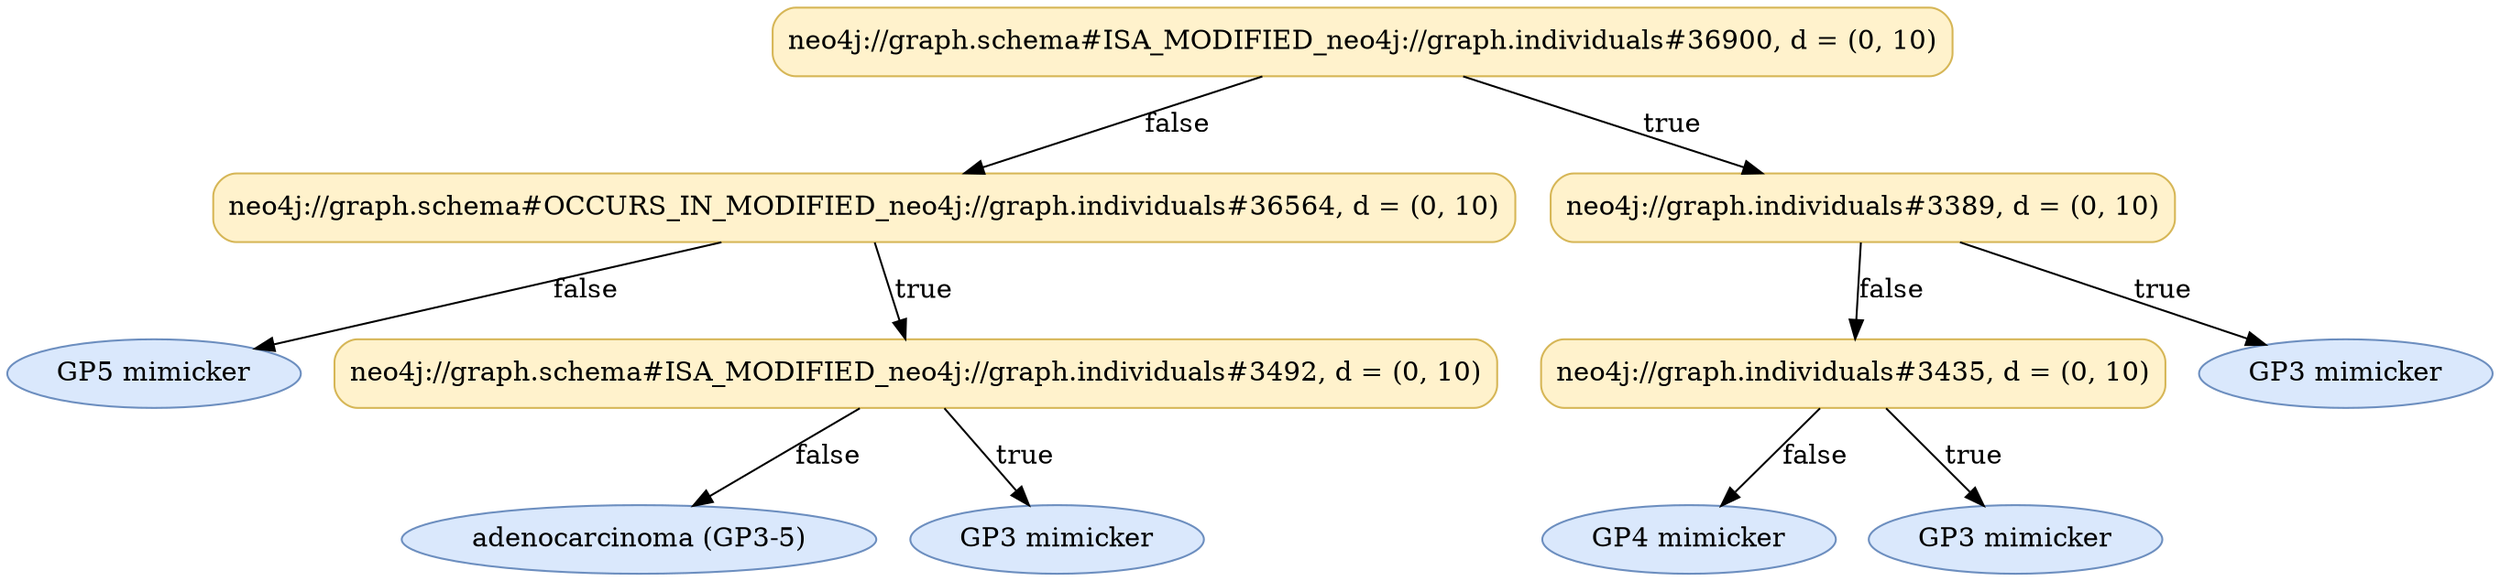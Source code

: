 digraph DT{
label=""
fontname="Times-Roman"
node[fontname="Times-Roman"];
Node1 [label="neo4j://graph.schema#ISA_MODIFIED_neo4j://graph.individuals#36900, d = (0, 10)", fillcolor="#FFF2CC", color="#D6B656", style="rounded,filled", shape="box"];
Node2 [label="neo4j://graph.schema#OCCURS_IN_MODIFIED_neo4j://graph.individuals#36564, d = (0, 10)", fillcolor="#FFF2CC", color="#D6B656", style="rounded,filled", shape="box"];
Node3 [label="GP5 mimicker", fillcolor="#DAE8FC", color="#6C8EBF", style="rounded,filled", shape="ellipse"];
Node2 -> Node3 [label="false"];
Node4 [label="neo4j://graph.schema#ISA_MODIFIED_neo4j://graph.individuals#3492, d = (0, 10)", fillcolor="#FFF2CC", color="#D6B656", style="rounded,filled", shape="box"];
Node5 [label="adenocarcinoma (GP3-5)", fillcolor="#DAE8FC", color="#6C8EBF", style="rounded,filled", shape="ellipse"];
Node4 -> Node5 [label="false"];
Node6 [label="GP3 mimicker", fillcolor="#DAE8FC", color="#6C8EBF", style="rounded,filled", shape="ellipse"];
Node4 -> Node6 [label="true"];
Node2 -> Node4 [label="true"];
Node1 -> Node2 [label="false"];
Node7 [label="neo4j://graph.individuals#3389, d = (0, 10)", fillcolor="#FFF2CC", color="#D6B656", style="rounded,filled", shape="box"];
Node8 [label="neo4j://graph.individuals#3435, d = (0, 10)", fillcolor="#FFF2CC", color="#D6B656", style="rounded,filled", shape="box"];
Node9 [label="GP4 mimicker", fillcolor="#DAE8FC", color="#6C8EBF", style="rounded,filled", shape="ellipse"];
Node8 -> Node9 [label="false"];
Node10 [label="GP3 mimicker", fillcolor="#DAE8FC", color="#6C8EBF", style="rounded,filled", shape="ellipse"];
Node8 -> Node10 [label="true"];
Node7 -> Node8 [label="false"];
Node11 [label="GP3 mimicker", fillcolor="#DAE8FC", color="#6C8EBF", style="rounded,filled", shape="ellipse"];
Node7 -> Node11 [label="true"];
Node1 -> Node7 [label="true"];
}